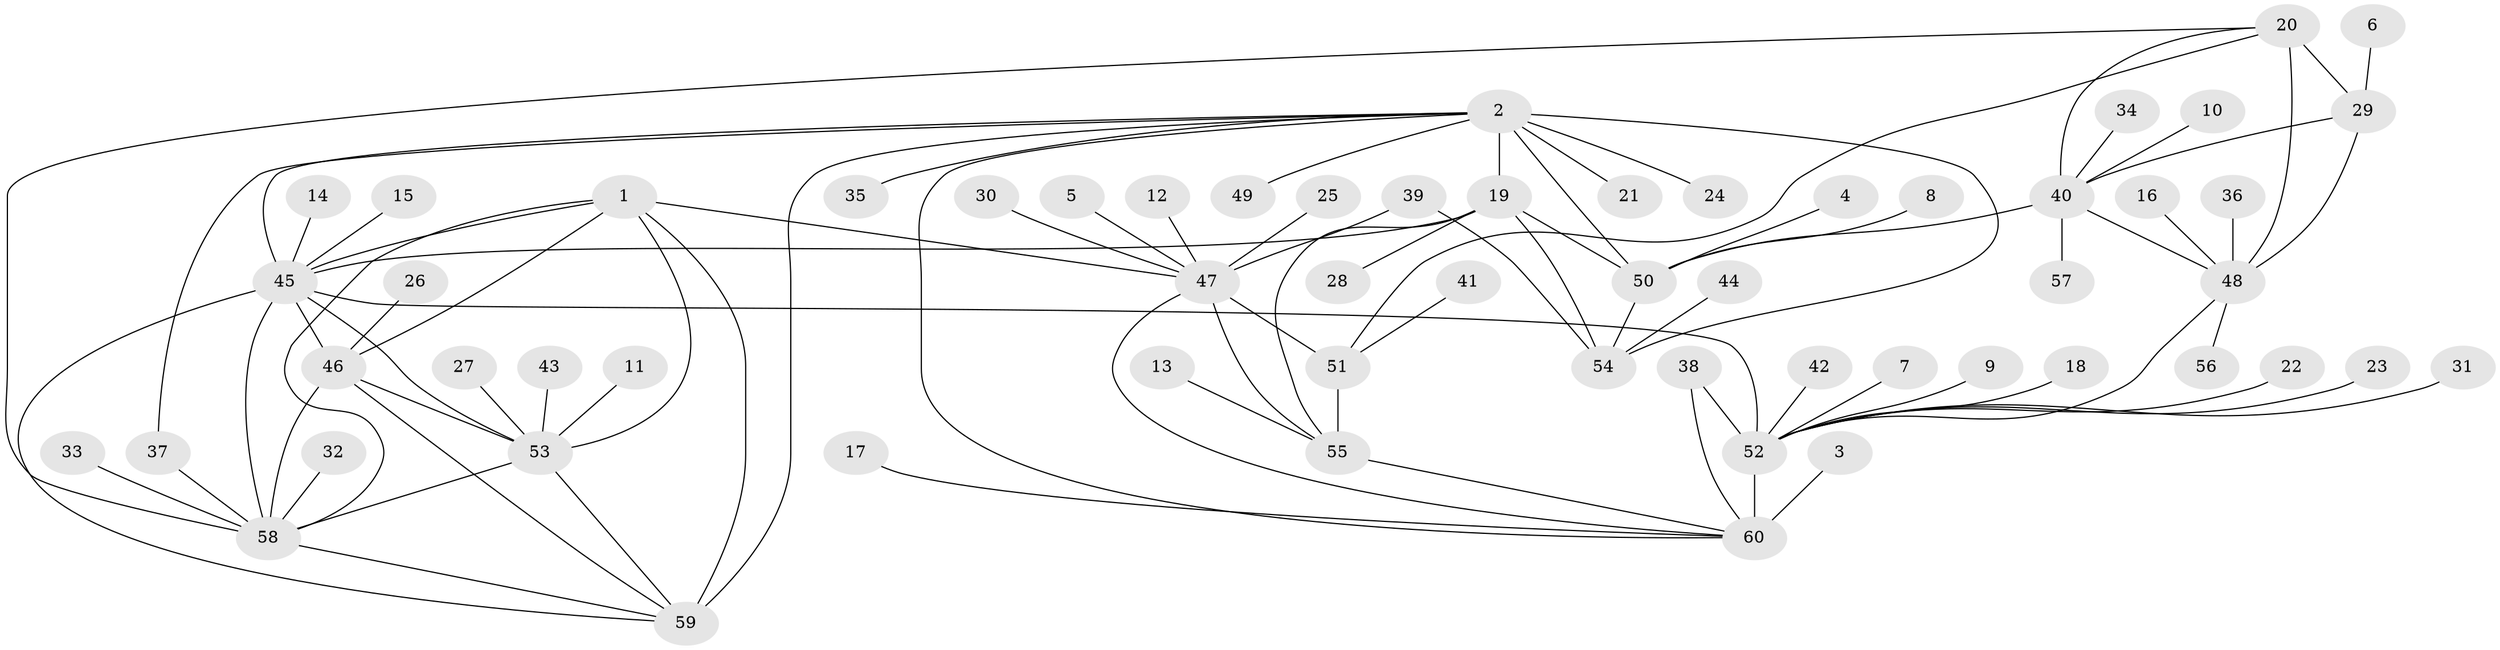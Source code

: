 // original degree distribution, {8: 0.041666666666666664, 13: 0.016666666666666666, 10: 0.025, 6: 0.041666666666666664, 9: 0.025, 7: 0.05, 14: 0.008333333333333333, 11: 0.03333333333333333, 5: 0.008333333333333333, 1: 0.625, 2: 0.11666666666666667, 3: 0.008333333333333333}
// Generated by graph-tools (version 1.1) at 2025/26/03/09/25 03:26:35]
// undirected, 60 vertices, 88 edges
graph export_dot {
graph [start="1"]
  node [color=gray90,style=filled];
  1;
  2;
  3;
  4;
  5;
  6;
  7;
  8;
  9;
  10;
  11;
  12;
  13;
  14;
  15;
  16;
  17;
  18;
  19;
  20;
  21;
  22;
  23;
  24;
  25;
  26;
  27;
  28;
  29;
  30;
  31;
  32;
  33;
  34;
  35;
  36;
  37;
  38;
  39;
  40;
  41;
  42;
  43;
  44;
  45;
  46;
  47;
  48;
  49;
  50;
  51;
  52;
  53;
  54;
  55;
  56;
  57;
  58;
  59;
  60;
  1 -- 45 [weight=1.0];
  1 -- 46 [weight=1.0];
  1 -- 47 [weight=1.0];
  1 -- 53 [weight=1.0];
  1 -- 58 [weight=1.0];
  1 -- 59 [weight=1.0];
  2 -- 19 [weight=2.0];
  2 -- 21 [weight=1.0];
  2 -- 24 [weight=1.0];
  2 -- 35 [weight=1.0];
  2 -- 37 [weight=1.0];
  2 -- 45 [weight=1.0];
  2 -- 49 [weight=1.0];
  2 -- 50 [weight=4.0];
  2 -- 54 [weight=2.0];
  2 -- 59 [weight=3.0];
  2 -- 60 [weight=1.0];
  3 -- 60 [weight=1.0];
  4 -- 50 [weight=1.0];
  5 -- 47 [weight=1.0];
  6 -- 29 [weight=1.0];
  7 -- 52 [weight=1.0];
  8 -- 50 [weight=1.0];
  9 -- 52 [weight=1.0];
  10 -- 40 [weight=1.0];
  11 -- 53 [weight=1.0];
  12 -- 47 [weight=1.0];
  13 -- 55 [weight=1.0];
  14 -- 45 [weight=1.0];
  15 -- 45 [weight=1.0];
  16 -- 48 [weight=1.0];
  17 -- 60 [weight=1.0];
  18 -- 52 [weight=1.0];
  19 -- 28 [weight=1.0];
  19 -- 45 [weight=1.0];
  19 -- 50 [weight=2.0];
  19 -- 54 [weight=1.0];
  19 -- 55 [weight=1.0];
  20 -- 29 [weight=3.0];
  20 -- 40 [weight=3.0];
  20 -- 48 [weight=3.0];
  20 -- 51 [weight=1.0];
  20 -- 58 [weight=1.0];
  22 -- 52 [weight=1.0];
  23 -- 52 [weight=1.0];
  25 -- 47 [weight=1.0];
  26 -- 46 [weight=1.0];
  27 -- 53 [weight=1.0];
  29 -- 40 [weight=1.0];
  29 -- 48 [weight=1.0];
  30 -- 47 [weight=1.0];
  31 -- 52 [weight=1.0];
  32 -- 58 [weight=1.0];
  33 -- 58 [weight=1.0];
  34 -- 40 [weight=1.0];
  36 -- 48 [weight=1.0];
  37 -- 58 [weight=1.0];
  38 -- 52 [weight=3.0];
  38 -- 60 [weight=2.0];
  39 -- 47 [weight=1.0];
  39 -- 54 [weight=1.0];
  40 -- 48 [weight=1.0];
  40 -- 50 [weight=1.0];
  40 -- 57 [weight=1.0];
  41 -- 51 [weight=1.0];
  42 -- 52 [weight=1.0];
  43 -- 53 [weight=1.0];
  44 -- 54 [weight=1.0];
  45 -- 46 [weight=1.0];
  45 -- 52 [weight=1.0];
  45 -- 53 [weight=1.0];
  45 -- 58 [weight=1.0];
  45 -- 59 [weight=1.0];
  46 -- 53 [weight=1.0];
  46 -- 58 [weight=1.0];
  46 -- 59 [weight=1.0];
  47 -- 51 [weight=2.0];
  47 -- 55 [weight=3.0];
  47 -- 60 [weight=1.0];
  48 -- 52 [weight=1.0];
  48 -- 56 [weight=1.0];
  50 -- 54 [weight=2.0];
  51 -- 55 [weight=6.0];
  52 -- 60 [weight=6.0];
  53 -- 58 [weight=1.0];
  53 -- 59 [weight=1.0];
  55 -- 60 [weight=1.0];
  58 -- 59 [weight=1.0];
}
